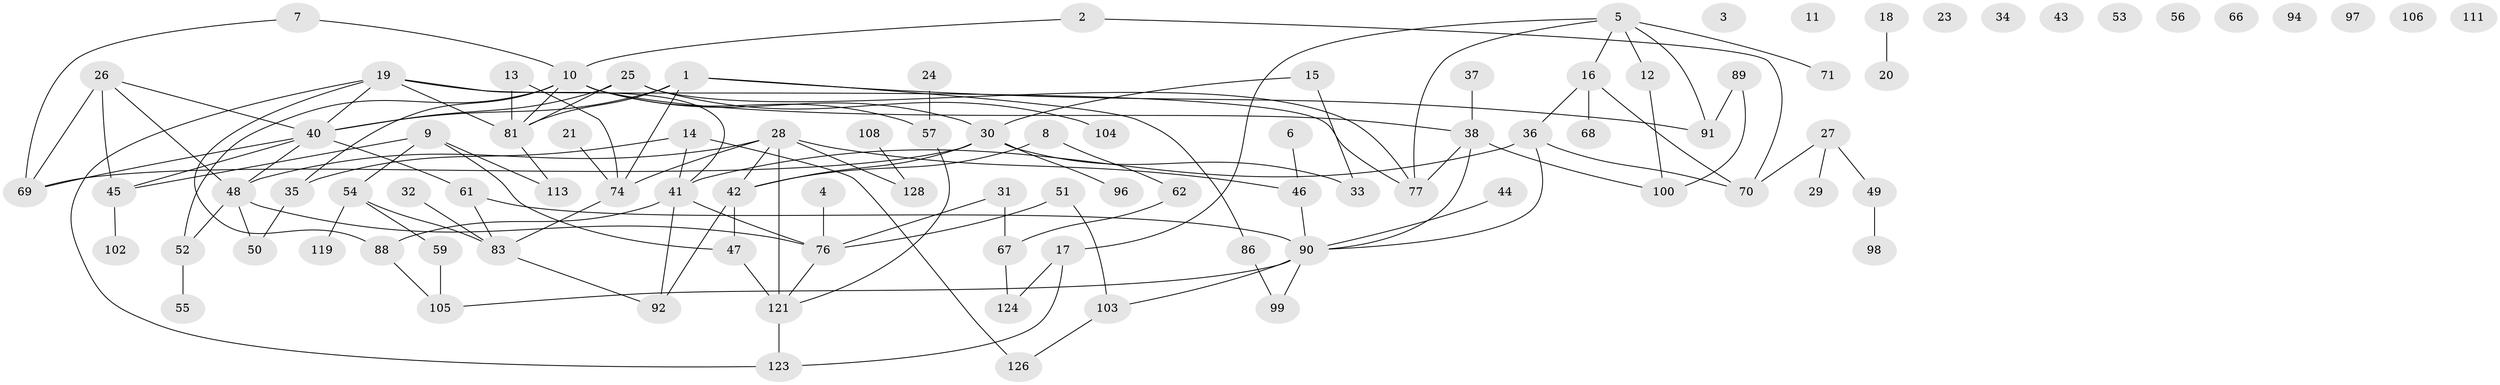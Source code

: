 // Generated by graph-tools (version 1.1) at 2025/23/03/03/25 07:23:25]
// undirected, 95 vertices, 126 edges
graph export_dot {
graph [start="1"]
  node [color=gray90,style=filled];
  1 [super="+82"];
  2 [super="+58"];
  3;
  4;
  5 [super="+93"];
  6;
  7 [super="+22"];
  8;
  9 [super="+85"];
  10 [super="+73"];
  11;
  12;
  13;
  14 [super="+39"];
  15;
  16 [super="+84"];
  17 [super="+109"];
  18;
  19 [super="+65"];
  20;
  21;
  23;
  24;
  25;
  26 [super="+101"];
  27 [super="+117"];
  28 [super="+125"];
  29;
  30 [super="+60"];
  31 [super="+78"];
  32 [super="+75"];
  33 [super="+114"];
  34;
  35 [super="+80"];
  36 [super="+115"];
  37;
  38 [super="+107"];
  40 [super="+72"];
  41 [super="+64"];
  42 [super="+110"];
  43;
  44;
  45;
  46;
  47 [super="+87"];
  48 [super="+130"];
  49;
  50;
  51 [super="+129"];
  52 [super="+135"];
  53;
  54 [super="+63"];
  55;
  56;
  57 [super="+112"];
  59;
  61;
  62;
  66;
  67;
  68;
  69;
  70 [super="+118"];
  71;
  74 [super="+122"];
  76 [super="+120"];
  77 [super="+79"];
  81 [super="+116"];
  83 [super="+127"];
  86;
  88;
  89;
  90 [super="+131"];
  91 [super="+95"];
  92;
  94;
  96;
  97;
  98;
  99;
  100 [super="+133"];
  102;
  103;
  104;
  105;
  106;
  108;
  111;
  113;
  119;
  121 [super="+134"];
  123;
  124;
  126;
  128 [super="+132"];
  1 -- 81;
  1 -- 86;
  1 -- 40;
  1 -- 74;
  1 -- 91;
  2 -- 10;
  2 -- 70;
  4 -- 76;
  5 -- 12;
  5 -- 71;
  5 -- 16;
  5 -- 17;
  5 -- 91;
  5 -- 77;
  6 -- 46;
  7 -- 10;
  7 -- 69;
  8 -- 42;
  8 -- 62;
  9 -- 45;
  9 -- 54;
  9 -- 47;
  9 -- 113;
  10 -- 81;
  10 -- 38;
  10 -- 57;
  10 -- 35;
  10 -- 30;
  10 -- 52;
  12 -- 100;
  13 -- 74;
  13 -- 81;
  14 -- 126;
  14 -- 41;
  14 -- 35;
  15 -- 33;
  15 -- 30;
  16 -- 68;
  16 -- 70;
  16 -- 36;
  17 -- 123;
  17 -- 124;
  18 -- 20;
  19 -- 88;
  19 -- 123;
  19 -- 40;
  19 -- 81;
  19 -- 41;
  19 -- 77;
  21 -- 74;
  24 -- 57;
  25 -- 77;
  25 -- 81;
  25 -- 104;
  25 -- 40;
  26 -- 48;
  26 -- 69;
  26 -- 40;
  26 -- 45;
  27 -- 29;
  27 -- 70;
  27 -- 49;
  28 -- 42;
  28 -- 74;
  28 -- 128;
  28 -- 46;
  28 -- 48;
  28 -- 121 [weight=2];
  30 -- 42;
  30 -- 96;
  30 -- 33;
  30 -- 69;
  31 -- 67;
  31 -- 76;
  32 -- 83;
  35 -- 50;
  36 -- 41;
  36 -- 90;
  36 -- 70;
  37 -- 38;
  38 -- 90;
  38 -- 100;
  38 -- 77;
  40 -- 45;
  40 -- 61;
  40 -- 69;
  40 -- 48;
  41 -- 88;
  41 -- 92;
  41 -- 76;
  42 -- 92;
  42 -- 47;
  44 -- 90;
  45 -- 102;
  46 -- 90;
  47 -- 121;
  48 -- 50;
  48 -- 52;
  48 -- 76;
  49 -- 98;
  51 -- 76;
  51 -- 103;
  52 -- 55;
  54 -- 59;
  54 -- 83;
  54 -- 119;
  57 -- 121;
  59 -- 105;
  61 -- 90;
  61 -- 83;
  62 -- 67;
  67 -- 124;
  74 -- 83;
  76 -- 121;
  81 -- 113;
  83 -- 92;
  86 -- 99;
  88 -- 105;
  89 -- 91;
  89 -- 100;
  90 -- 105;
  90 -- 99;
  90 -- 103;
  103 -- 126;
  108 -- 128;
  121 -- 123;
}

